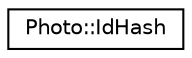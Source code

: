 digraph "Graphical Class Hierarchy"
{
 // LATEX_PDF_SIZE
  edge [fontname="Helvetica",fontsize="10",labelfontname="Helvetica",labelfontsize="10"];
  node [fontname="Helvetica",fontsize="10",shape=record];
  rankdir="LR";
  Node0 [label="Photo::IdHash",height=0.2,width=0.4,color="black", fillcolor="white", style="filled",URL="$struct_photo_1_1_id_hash.html",tooltip=" "];
}
